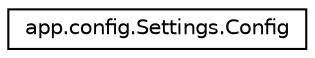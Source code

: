 digraph "Graphical Class Hierarchy"
{
 // LATEX_PDF_SIZE
  edge [fontname="Helvetica",fontsize="10",labelfontname="Helvetica",labelfontsize="10"];
  node [fontname="Helvetica",fontsize="10",shape=record];
  rankdir="LR";
  Node0 [label="app.config.Settings.Config",height=0.2,width=0.4,color="black", fillcolor="white", style="filled",URL="$classapp_1_1config_1_1Settings_1_1Config.html",tooltip=" "];
}
